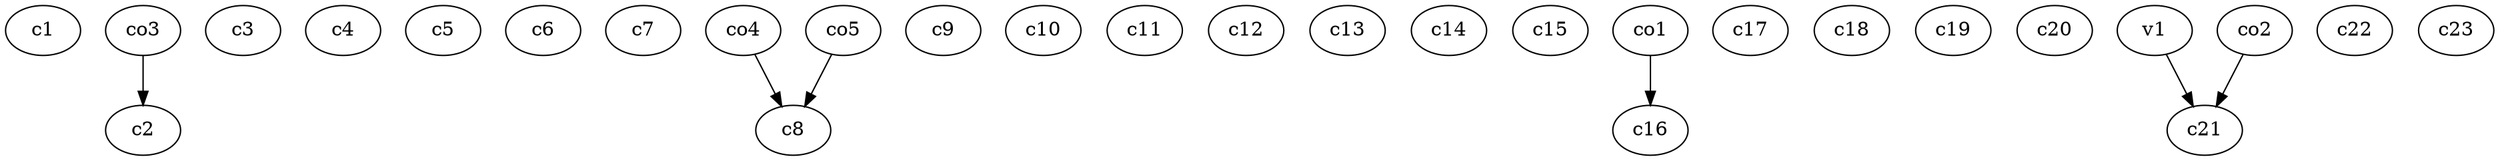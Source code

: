 strict digraph  {
c1;
c2;
c3;
c4;
c5;
c6;
c7;
c8;
c9;
c10;
c11;
c12;
c13;
c14;
c15;
c16;
c17;
c18;
c19;
c20;
c21;
c22;
c23;
v1;
co1;
co2;
co3;
co4;
co5;
v1 -> c21  [weight=1];
co1 -> c16  [weight=1];
co2 -> c21  [weight=1];
co3 -> c2  [weight=1];
co4 -> c8  [weight=1];
co5 -> c8  [weight=1];
}
